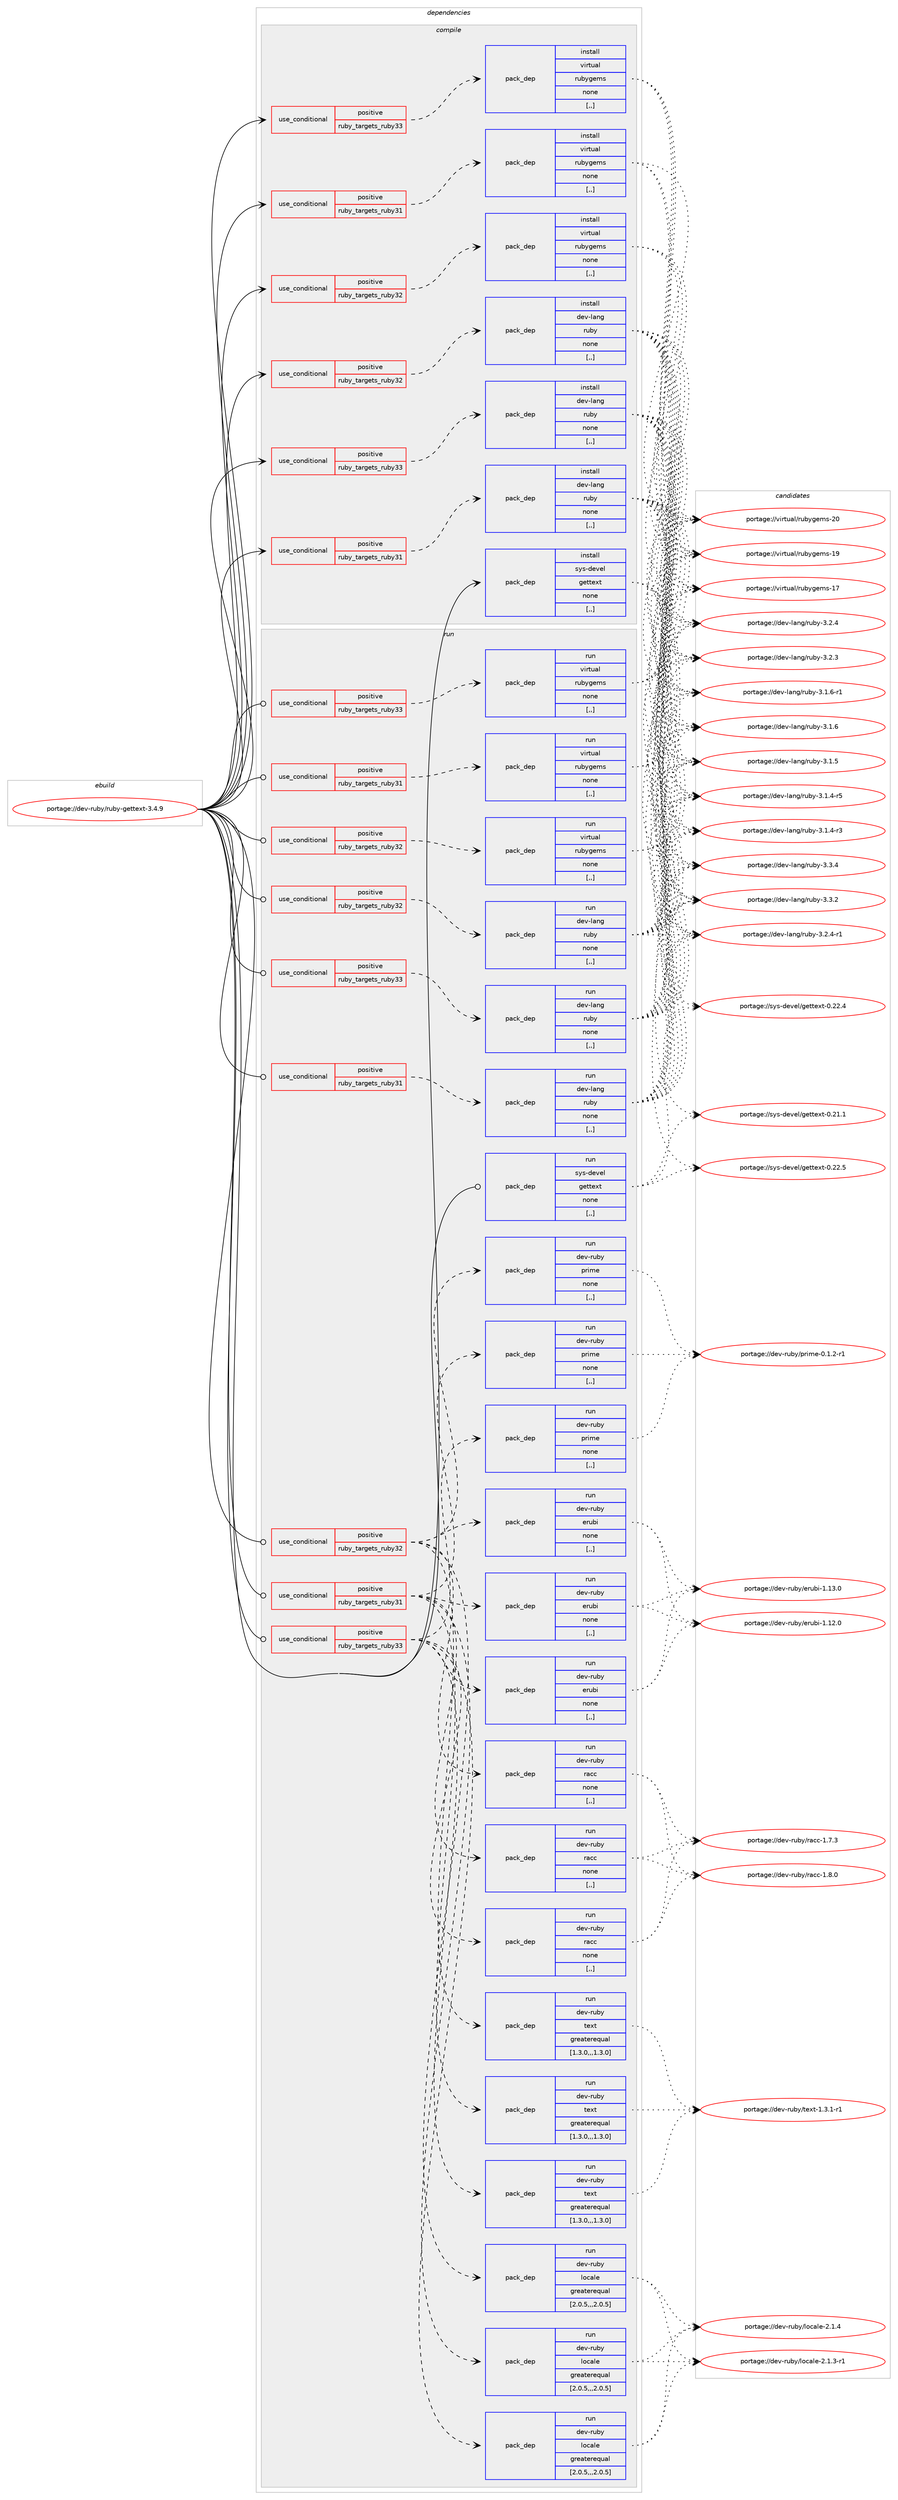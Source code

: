 digraph prolog {

# *************
# Graph options
# *************

newrank=true;
concentrate=true;
compound=true;
graph [rankdir=LR,fontname=Helvetica,fontsize=10,ranksep=1.5];#, ranksep=2.5, nodesep=0.2];
edge  [arrowhead=vee];
node  [fontname=Helvetica,fontsize=10];

# **********
# The ebuild
# **********

subgraph cluster_leftcol {
color=gray;
label=<<i>ebuild</i>>;
id [label="portage://dev-ruby/ruby-gettext-3.4.9", color=red, width=4, href="../dev-ruby/ruby-gettext-3.4.9.svg"];
}

# ****************
# The dependencies
# ****************

subgraph cluster_midcol {
color=gray;
label=<<i>dependencies</i>>;
subgraph cluster_compile {
fillcolor="#eeeeee";
style=filled;
label=<<i>compile</i>>;
subgraph cond55697 {
dependency201395 [label=<<TABLE BORDER="0" CELLBORDER="1" CELLSPACING="0" CELLPADDING="4"><TR><TD ROWSPAN="3" CELLPADDING="10">use_conditional</TD></TR><TR><TD>positive</TD></TR><TR><TD>ruby_targets_ruby31</TD></TR></TABLE>>, shape=none, color=red];
subgraph pack144310 {
dependency201396 [label=<<TABLE BORDER="0" CELLBORDER="1" CELLSPACING="0" CELLPADDING="4" WIDTH="220"><TR><TD ROWSPAN="6" CELLPADDING="30">pack_dep</TD></TR><TR><TD WIDTH="110">install</TD></TR><TR><TD>dev-lang</TD></TR><TR><TD>ruby</TD></TR><TR><TD>none</TD></TR><TR><TD>[,,]</TD></TR></TABLE>>, shape=none, color=blue];
}
dependency201395:e -> dependency201396:w [weight=20,style="dashed",arrowhead="vee"];
}
id:e -> dependency201395:w [weight=20,style="solid",arrowhead="vee"];
subgraph cond55698 {
dependency201397 [label=<<TABLE BORDER="0" CELLBORDER="1" CELLSPACING="0" CELLPADDING="4"><TR><TD ROWSPAN="3" CELLPADDING="10">use_conditional</TD></TR><TR><TD>positive</TD></TR><TR><TD>ruby_targets_ruby31</TD></TR></TABLE>>, shape=none, color=red];
subgraph pack144311 {
dependency201398 [label=<<TABLE BORDER="0" CELLBORDER="1" CELLSPACING="0" CELLPADDING="4" WIDTH="220"><TR><TD ROWSPAN="6" CELLPADDING="30">pack_dep</TD></TR><TR><TD WIDTH="110">install</TD></TR><TR><TD>virtual</TD></TR><TR><TD>rubygems</TD></TR><TR><TD>none</TD></TR><TR><TD>[,,]</TD></TR></TABLE>>, shape=none, color=blue];
}
dependency201397:e -> dependency201398:w [weight=20,style="dashed",arrowhead="vee"];
}
id:e -> dependency201397:w [weight=20,style="solid",arrowhead="vee"];
subgraph cond55699 {
dependency201399 [label=<<TABLE BORDER="0" CELLBORDER="1" CELLSPACING="0" CELLPADDING="4"><TR><TD ROWSPAN="3" CELLPADDING="10">use_conditional</TD></TR><TR><TD>positive</TD></TR><TR><TD>ruby_targets_ruby32</TD></TR></TABLE>>, shape=none, color=red];
subgraph pack144312 {
dependency201400 [label=<<TABLE BORDER="0" CELLBORDER="1" CELLSPACING="0" CELLPADDING="4" WIDTH="220"><TR><TD ROWSPAN="6" CELLPADDING="30">pack_dep</TD></TR><TR><TD WIDTH="110">install</TD></TR><TR><TD>dev-lang</TD></TR><TR><TD>ruby</TD></TR><TR><TD>none</TD></TR><TR><TD>[,,]</TD></TR></TABLE>>, shape=none, color=blue];
}
dependency201399:e -> dependency201400:w [weight=20,style="dashed",arrowhead="vee"];
}
id:e -> dependency201399:w [weight=20,style="solid",arrowhead="vee"];
subgraph cond55700 {
dependency201401 [label=<<TABLE BORDER="0" CELLBORDER="1" CELLSPACING="0" CELLPADDING="4"><TR><TD ROWSPAN="3" CELLPADDING="10">use_conditional</TD></TR><TR><TD>positive</TD></TR><TR><TD>ruby_targets_ruby32</TD></TR></TABLE>>, shape=none, color=red];
subgraph pack144313 {
dependency201402 [label=<<TABLE BORDER="0" CELLBORDER="1" CELLSPACING="0" CELLPADDING="4" WIDTH="220"><TR><TD ROWSPAN="6" CELLPADDING="30">pack_dep</TD></TR><TR><TD WIDTH="110">install</TD></TR><TR><TD>virtual</TD></TR><TR><TD>rubygems</TD></TR><TR><TD>none</TD></TR><TR><TD>[,,]</TD></TR></TABLE>>, shape=none, color=blue];
}
dependency201401:e -> dependency201402:w [weight=20,style="dashed",arrowhead="vee"];
}
id:e -> dependency201401:w [weight=20,style="solid",arrowhead="vee"];
subgraph cond55701 {
dependency201403 [label=<<TABLE BORDER="0" CELLBORDER="1" CELLSPACING="0" CELLPADDING="4"><TR><TD ROWSPAN="3" CELLPADDING="10">use_conditional</TD></TR><TR><TD>positive</TD></TR><TR><TD>ruby_targets_ruby33</TD></TR></TABLE>>, shape=none, color=red];
subgraph pack144314 {
dependency201404 [label=<<TABLE BORDER="0" CELLBORDER="1" CELLSPACING="0" CELLPADDING="4" WIDTH="220"><TR><TD ROWSPAN="6" CELLPADDING="30">pack_dep</TD></TR><TR><TD WIDTH="110">install</TD></TR><TR><TD>dev-lang</TD></TR><TR><TD>ruby</TD></TR><TR><TD>none</TD></TR><TR><TD>[,,]</TD></TR></TABLE>>, shape=none, color=blue];
}
dependency201403:e -> dependency201404:w [weight=20,style="dashed",arrowhead="vee"];
}
id:e -> dependency201403:w [weight=20,style="solid",arrowhead="vee"];
subgraph cond55702 {
dependency201405 [label=<<TABLE BORDER="0" CELLBORDER="1" CELLSPACING="0" CELLPADDING="4"><TR><TD ROWSPAN="3" CELLPADDING="10">use_conditional</TD></TR><TR><TD>positive</TD></TR><TR><TD>ruby_targets_ruby33</TD></TR></TABLE>>, shape=none, color=red];
subgraph pack144315 {
dependency201406 [label=<<TABLE BORDER="0" CELLBORDER="1" CELLSPACING="0" CELLPADDING="4" WIDTH="220"><TR><TD ROWSPAN="6" CELLPADDING="30">pack_dep</TD></TR><TR><TD WIDTH="110">install</TD></TR><TR><TD>virtual</TD></TR><TR><TD>rubygems</TD></TR><TR><TD>none</TD></TR><TR><TD>[,,]</TD></TR></TABLE>>, shape=none, color=blue];
}
dependency201405:e -> dependency201406:w [weight=20,style="dashed",arrowhead="vee"];
}
id:e -> dependency201405:w [weight=20,style="solid",arrowhead="vee"];
subgraph pack144316 {
dependency201407 [label=<<TABLE BORDER="0" CELLBORDER="1" CELLSPACING="0" CELLPADDING="4" WIDTH="220"><TR><TD ROWSPAN="6" CELLPADDING="30">pack_dep</TD></TR><TR><TD WIDTH="110">install</TD></TR><TR><TD>sys-devel</TD></TR><TR><TD>gettext</TD></TR><TR><TD>none</TD></TR><TR><TD>[,,]</TD></TR></TABLE>>, shape=none, color=blue];
}
id:e -> dependency201407:w [weight=20,style="solid",arrowhead="vee"];
}
subgraph cluster_compileandrun {
fillcolor="#eeeeee";
style=filled;
label=<<i>compile and run</i>>;
}
subgraph cluster_run {
fillcolor="#eeeeee";
style=filled;
label=<<i>run</i>>;
subgraph cond55703 {
dependency201408 [label=<<TABLE BORDER="0" CELLBORDER="1" CELLSPACING="0" CELLPADDING="4"><TR><TD ROWSPAN="3" CELLPADDING="10">use_conditional</TD></TR><TR><TD>positive</TD></TR><TR><TD>ruby_targets_ruby31</TD></TR></TABLE>>, shape=none, color=red];
subgraph pack144317 {
dependency201409 [label=<<TABLE BORDER="0" CELLBORDER="1" CELLSPACING="0" CELLPADDING="4" WIDTH="220"><TR><TD ROWSPAN="6" CELLPADDING="30">pack_dep</TD></TR><TR><TD WIDTH="110">run</TD></TR><TR><TD>dev-lang</TD></TR><TR><TD>ruby</TD></TR><TR><TD>none</TD></TR><TR><TD>[,,]</TD></TR></TABLE>>, shape=none, color=blue];
}
dependency201408:e -> dependency201409:w [weight=20,style="dashed",arrowhead="vee"];
}
id:e -> dependency201408:w [weight=20,style="solid",arrowhead="odot"];
subgraph cond55704 {
dependency201410 [label=<<TABLE BORDER="0" CELLBORDER="1" CELLSPACING="0" CELLPADDING="4"><TR><TD ROWSPAN="3" CELLPADDING="10">use_conditional</TD></TR><TR><TD>positive</TD></TR><TR><TD>ruby_targets_ruby31</TD></TR></TABLE>>, shape=none, color=red];
subgraph pack144318 {
dependency201411 [label=<<TABLE BORDER="0" CELLBORDER="1" CELLSPACING="0" CELLPADDING="4" WIDTH="220"><TR><TD ROWSPAN="6" CELLPADDING="30">pack_dep</TD></TR><TR><TD WIDTH="110">run</TD></TR><TR><TD>dev-ruby</TD></TR><TR><TD>erubi</TD></TR><TR><TD>none</TD></TR><TR><TD>[,,]</TD></TR></TABLE>>, shape=none, color=blue];
}
dependency201410:e -> dependency201411:w [weight=20,style="dashed",arrowhead="vee"];
subgraph pack144319 {
dependency201412 [label=<<TABLE BORDER="0" CELLBORDER="1" CELLSPACING="0" CELLPADDING="4" WIDTH="220"><TR><TD ROWSPAN="6" CELLPADDING="30">pack_dep</TD></TR><TR><TD WIDTH="110">run</TD></TR><TR><TD>dev-ruby</TD></TR><TR><TD>locale</TD></TR><TR><TD>greaterequal</TD></TR><TR><TD>[2.0.5,,,2.0.5]</TD></TR></TABLE>>, shape=none, color=blue];
}
dependency201410:e -> dependency201412:w [weight=20,style="dashed",arrowhead="vee"];
subgraph pack144320 {
dependency201413 [label=<<TABLE BORDER="0" CELLBORDER="1" CELLSPACING="0" CELLPADDING="4" WIDTH="220"><TR><TD ROWSPAN="6" CELLPADDING="30">pack_dep</TD></TR><TR><TD WIDTH="110">run</TD></TR><TR><TD>dev-ruby</TD></TR><TR><TD>prime</TD></TR><TR><TD>none</TD></TR><TR><TD>[,,]</TD></TR></TABLE>>, shape=none, color=blue];
}
dependency201410:e -> dependency201413:w [weight=20,style="dashed",arrowhead="vee"];
subgraph pack144321 {
dependency201414 [label=<<TABLE BORDER="0" CELLBORDER="1" CELLSPACING="0" CELLPADDING="4" WIDTH="220"><TR><TD ROWSPAN="6" CELLPADDING="30">pack_dep</TD></TR><TR><TD WIDTH="110">run</TD></TR><TR><TD>dev-ruby</TD></TR><TR><TD>racc</TD></TR><TR><TD>none</TD></TR><TR><TD>[,,]</TD></TR></TABLE>>, shape=none, color=blue];
}
dependency201410:e -> dependency201414:w [weight=20,style="dashed",arrowhead="vee"];
subgraph pack144322 {
dependency201415 [label=<<TABLE BORDER="0" CELLBORDER="1" CELLSPACING="0" CELLPADDING="4" WIDTH="220"><TR><TD ROWSPAN="6" CELLPADDING="30">pack_dep</TD></TR><TR><TD WIDTH="110">run</TD></TR><TR><TD>dev-ruby</TD></TR><TR><TD>text</TD></TR><TR><TD>greaterequal</TD></TR><TR><TD>[1.3.0,,,1.3.0]</TD></TR></TABLE>>, shape=none, color=blue];
}
dependency201410:e -> dependency201415:w [weight=20,style="dashed",arrowhead="vee"];
}
id:e -> dependency201410:w [weight=20,style="solid",arrowhead="odot"];
subgraph cond55705 {
dependency201416 [label=<<TABLE BORDER="0" CELLBORDER="1" CELLSPACING="0" CELLPADDING="4"><TR><TD ROWSPAN="3" CELLPADDING="10">use_conditional</TD></TR><TR><TD>positive</TD></TR><TR><TD>ruby_targets_ruby31</TD></TR></TABLE>>, shape=none, color=red];
subgraph pack144323 {
dependency201417 [label=<<TABLE BORDER="0" CELLBORDER="1" CELLSPACING="0" CELLPADDING="4" WIDTH="220"><TR><TD ROWSPAN="6" CELLPADDING="30">pack_dep</TD></TR><TR><TD WIDTH="110">run</TD></TR><TR><TD>virtual</TD></TR><TR><TD>rubygems</TD></TR><TR><TD>none</TD></TR><TR><TD>[,,]</TD></TR></TABLE>>, shape=none, color=blue];
}
dependency201416:e -> dependency201417:w [weight=20,style="dashed",arrowhead="vee"];
}
id:e -> dependency201416:w [weight=20,style="solid",arrowhead="odot"];
subgraph cond55706 {
dependency201418 [label=<<TABLE BORDER="0" CELLBORDER="1" CELLSPACING="0" CELLPADDING="4"><TR><TD ROWSPAN="3" CELLPADDING="10">use_conditional</TD></TR><TR><TD>positive</TD></TR><TR><TD>ruby_targets_ruby32</TD></TR></TABLE>>, shape=none, color=red];
subgraph pack144324 {
dependency201419 [label=<<TABLE BORDER="0" CELLBORDER="1" CELLSPACING="0" CELLPADDING="4" WIDTH="220"><TR><TD ROWSPAN="6" CELLPADDING="30">pack_dep</TD></TR><TR><TD WIDTH="110">run</TD></TR><TR><TD>dev-lang</TD></TR><TR><TD>ruby</TD></TR><TR><TD>none</TD></TR><TR><TD>[,,]</TD></TR></TABLE>>, shape=none, color=blue];
}
dependency201418:e -> dependency201419:w [weight=20,style="dashed",arrowhead="vee"];
}
id:e -> dependency201418:w [weight=20,style="solid",arrowhead="odot"];
subgraph cond55707 {
dependency201420 [label=<<TABLE BORDER="0" CELLBORDER="1" CELLSPACING="0" CELLPADDING="4"><TR><TD ROWSPAN="3" CELLPADDING="10">use_conditional</TD></TR><TR><TD>positive</TD></TR><TR><TD>ruby_targets_ruby32</TD></TR></TABLE>>, shape=none, color=red];
subgraph pack144325 {
dependency201421 [label=<<TABLE BORDER="0" CELLBORDER="1" CELLSPACING="0" CELLPADDING="4" WIDTH="220"><TR><TD ROWSPAN="6" CELLPADDING="30">pack_dep</TD></TR><TR><TD WIDTH="110">run</TD></TR><TR><TD>dev-ruby</TD></TR><TR><TD>erubi</TD></TR><TR><TD>none</TD></TR><TR><TD>[,,]</TD></TR></TABLE>>, shape=none, color=blue];
}
dependency201420:e -> dependency201421:w [weight=20,style="dashed",arrowhead="vee"];
subgraph pack144326 {
dependency201422 [label=<<TABLE BORDER="0" CELLBORDER="1" CELLSPACING="0" CELLPADDING="4" WIDTH="220"><TR><TD ROWSPAN="6" CELLPADDING="30">pack_dep</TD></TR><TR><TD WIDTH="110">run</TD></TR><TR><TD>dev-ruby</TD></TR><TR><TD>locale</TD></TR><TR><TD>greaterequal</TD></TR><TR><TD>[2.0.5,,,2.0.5]</TD></TR></TABLE>>, shape=none, color=blue];
}
dependency201420:e -> dependency201422:w [weight=20,style="dashed",arrowhead="vee"];
subgraph pack144327 {
dependency201423 [label=<<TABLE BORDER="0" CELLBORDER="1" CELLSPACING="0" CELLPADDING="4" WIDTH="220"><TR><TD ROWSPAN="6" CELLPADDING="30">pack_dep</TD></TR><TR><TD WIDTH="110">run</TD></TR><TR><TD>dev-ruby</TD></TR><TR><TD>prime</TD></TR><TR><TD>none</TD></TR><TR><TD>[,,]</TD></TR></TABLE>>, shape=none, color=blue];
}
dependency201420:e -> dependency201423:w [weight=20,style="dashed",arrowhead="vee"];
subgraph pack144328 {
dependency201424 [label=<<TABLE BORDER="0" CELLBORDER="1" CELLSPACING="0" CELLPADDING="4" WIDTH="220"><TR><TD ROWSPAN="6" CELLPADDING="30">pack_dep</TD></TR><TR><TD WIDTH="110">run</TD></TR><TR><TD>dev-ruby</TD></TR><TR><TD>racc</TD></TR><TR><TD>none</TD></TR><TR><TD>[,,]</TD></TR></TABLE>>, shape=none, color=blue];
}
dependency201420:e -> dependency201424:w [weight=20,style="dashed",arrowhead="vee"];
subgraph pack144329 {
dependency201425 [label=<<TABLE BORDER="0" CELLBORDER="1" CELLSPACING="0" CELLPADDING="4" WIDTH="220"><TR><TD ROWSPAN="6" CELLPADDING="30">pack_dep</TD></TR><TR><TD WIDTH="110">run</TD></TR><TR><TD>dev-ruby</TD></TR><TR><TD>text</TD></TR><TR><TD>greaterequal</TD></TR><TR><TD>[1.3.0,,,1.3.0]</TD></TR></TABLE>>, shape=none, color=blue];
}
dependency201420:e -> dependency201425:w [weight=20,style="dashed",arrowhead="vee"];
}
id:e -> dependency201420:w [weight=20,style="solid",arrowhead="odot"];
subgraph cond55708 {
dependency201426 [label=<<TABLE BORDER="0" CELLBORDER="1" CELLSPACING="0" CELLPADDING="4"><TR><TD ROWSPAN="3" CELLPADDING="10">use_conditional</TD></TR><TR><TD>positive</TD></TR><TR><TD>ruby_targets_ruby32</TD></TR></TABLE>>, shape=none, color=red];
subgraph pack144330 {
dependency201427 [label=<<TABLE BORDER="0" CELLBORDER="1" CELLSPACING="0" CELLPADDING="4" WIDTH="220"><TR><TD ROWSPAN="6" CELLPADDING="30">pack_dep</TD></TR><TR><TD WIDTH="110">run</TD></TR><TR><TD>virtual</TD></TR><TR><TD>rubygems</TD></TR><TR><TD>none</TD></TR><TR><TD>[,,]</TD></TR></TABLE>>, shape=none, color=blue];
}
dependency201426:e -> dependency201427:w [weight=20,style="dashed",arrowhead="vee"];
}
id:e -> dependency201426:w [weight=20,style="solid",arrowhead="odot"];
subgraph cond55709 {
dependency201428 [label=<<TABLE BORDER="0" CELLBORDER="1" CELLSPACING="0" CELLPADDING="4"><TR><TD ROWSPAN="3" CELLPADDING="10">use_conditional</TD></TR><TR><TD>positive</TD></TR><TR><TD>ruby_targets_ruby33</TD></TR></TABLE>>, shape=none, color=red];
subgraph pack144331 {
dependency201429 [label=<<TABLE BORDER="0" CELLBORDER="1" CELLSPACING="0" CELLPADDING="4" WIDTH="220"><TR><TD ROWSPAN="6" CELLPADDING="30">pack_dep</TD></TR><TR><TD WIDTH="110">run</TD></TR><TR><TD>dev-lang</TD></TR><TR><TD>ruby</TD></TR><TR><TD>none</TD></TR><TR><TD>[,,]</TD></TR></TABLE>>, shape=none, color=blue];
}
dependency201428:e -> dependency201429:w [weight=20,style="dashed",arrowhead="vee"];
}
id:e -> dependency201428:w [weight=20,style="solid",arrowhead="odot"];
subgraph cond55710 {
dependency201430 [label=<<TABLE BORDER="0" CELLBORDER="1" CELLSPACING="0" CELLPADDING="4"><TR><TD ROWSPAN="3" CELLPADDING="10">use_conditional</TD></TR><TR><TD>positive</TD></TR><TR><TD>ruby_targets_ruby33</TD></TR></TABLE>>, shape=none, color=red];
subgraph pack144332 {
dependency201431 [label=<<TABLE BORDER="0" CELLBORDER="1" CELLSPACING="0" CELLPADDING="4" WIDTH="220"><TR><TD ROWSPAN="6" CELLPADDING="30">pack_dep</TD></TR><TR><TD WIDTH="110">run</TD></TR><TR><TD>dev-ruby</TD></TR><TR><TD>erubi</TD></TR><TR><TD>none</TD></TR><TR><TD>[,,]</TD></TR></TABLE>>, shape=none, color=blue];
}
dependency201430:e -> dependency201431:w [weight=20,style="dashed",arrowhead="vee"];
subgraph pack144333 {
dependency201432 [label=<<TABLE BORDER="0" CELLBORDER="1" CELLSPACING="0" CELLPADDING="4" WIDTH="220"><TR><TD ROWSPAN="6" CELLPADDING="30">pack_dep</TD></TR><TR><TD WIDTH="110">run</TD></TR><TR><TD>dev-ruby</TD></TR><TR><TD>locale</TD></TR><TR><TD>greaterequal</TD></TR><TR><TD>[2.0.5,,,2.0.5]</TD></TR></TABLE>>, shape=none, color=blue];
}
dependency201430:e -> dependency201432:w [weight=20,style="dashed",arrowhead="vee"];
subgraph pack144334 {
dependency201433 [label=<<TABLE BORDER="0" CELLBORDER="1" CELLSPACING="0" CELLPADDING="4" WIDTH="220"><TR><TD ROWSPAN="6" CELLPADDING="30">pack_dep</TD></TR><TR><TD WIDTH="110">run</TD></TR><TR><TD>dev-ruby</TD></TR><TR><TD>prime</TD></TR><TR><TD>none</TD></TR><TR><TD>[,,]</TD></TR></TABLE>>, shape=none, color=blue];
}
dependency201430:e -> dependency201433:w [weight=20,style="dashed",arrowhead="vee"];
subgraph pack144335 {
dependency201434 [label=<<TABLE BORDER="0" CELLBORDER="1" CELLSPACING="0" CELLPADDING="4" WIDTH="220"><TR><TD ROWSPAN="6" CELLPADDING="30">pack_dep</TD></TR><TR><TD WIDTH="110">run</TD></TR><TR><TD>dev-ruby</TD></TR><TR><TD>racc</TD></TR><TR><TD>none</TD></TR><TR><TD>[,,]</TD></TR></TABLE>>, shape=none, color=blue];
}
dependency201430:e -> dependency201434:w [weight=20,style="dashed",arrowhead="vee"];
subgraph pack144336 {
dependency201435 [label=<<TABLE BORDER="0" CELLBORDER="1" CELLSPACING="0" CELLPADDING="4" WIDTH="220"><TR><TD ROWSPAN="6" CELLPADDING="30">pack_dep</TD></TR><TR><TD WIDTH="110">run</TD></TR><TR><TD>dev-ruby</TD></TR><TR><TD>text</TD></TR><TR><TD>greaterequal</TD></TR><TR><TD>[1.3.0,,,1.3.0]</TD></TR></TABLE>>, shape=none, color=blue];
}
dependency201430:e -> dependency201435:w [weight=20,style="dashed",arrowhead="vee"];
}
id:e -> dependency201430:w [weight=20,style="solid",arrowhead="odot"];
subgraph cond55711 {
dependency201436 [label=<<TABLE BORDER="0" CELLBORDER="1" CELLSPACING="0" CELLPADDING="4"><TR><TD ROWSPAN="3" CELLPADDING="10">use_conditional</TD></TR><TR><TD>positive</TD></TR><TR><TD>ruby_targets_ruby33</TD></TR></TABLE>>, shape=none, color=red];
subgraph pack144337 {
dependency201437 [label=<<TABLE BORDER="0" CELLBORDER="1" CELLSPACING="0" CELLPADDING="4" WIDTH="220"><TR><TD ROWSPAN="6" CELLPADDING="30">pack_dep</TD></TR><TR><TD WIDTH="110">run</TD></TR><TR><TD>virtual</TD></TR><TR><TD>rubygems</TD></TR><TR><TD>none</TD></TR><TR><TD>[,,]</TD></TR></TABLE>>, shape=none, color=blue];
}
dependency201436:e -> dependency201437:w [weight=20,style="dashed",arrowhead="vee"];
}
id:e -> dependency201436:w [weight=20,style="solid",arrowhead="odot"];
subgraph pack144338 {
dependency201438 [label=<<TABLE BORDER="0" CELLBORDER="1" CELLSPACING="0" CELLPADDING="4" WIDTH="220"><TR><TD ROWSPAN="6" CELLPADDING="30">pack_dep</TD></TR><TR><TD WIDTH="110">run</TD></TR><TR><TD>sys-devel</TD></TR><TR><TD>gettext</TD></TR><TR><TD>none</TD></TR><TR><TD>[,,]</TD></TR></TABLE>>, shape=none, color=blue];
}
id:e -> dependency201438:w [weight=20,style="solid",arrowhead="odot"];
}
}

# **************
# The candidates
# **************

subgraph cluster_choices {
rank=same;
color=gray;
label=<<i>candidates</i>>;

subgraph choice144310 {
color=black;
nodesep=1;
choice10010111845108971101034711411798121455146514652 [label="portage://dev-lang/ruby-3.3.4", color=red, width=4,href="../dev-lang/ruby-3.3.4.svg"];
choice10010111845108971101034711411798121455146514650 [label="portage://dev-lang/ruby-3.3.2", color=red, width=4,href="../dev-lang/ruby-3.3.2.svg"];
choice100101118451089711010347114117981214551465046524511449 [label="portage://dev-lang/ruby-3.2.4-r1", color=red, width=4,href="../dev-lang/ruby-3.2.4-r1.svg"];
choice10010111845108971101034711411798121455146504652 [label="portage://dev-lang/ruby-3.2.4", color=red, width=4,href="../dev-lang/ruby-3.2.4.svg"];
choice10010111845108971101034711411798121455146504651 [label="portage://dev-lang/ruby-3.2.3", color=red, width=4,href="../dev-lang/ruby-3.2.3.svg"];
choice100101118451089711010347114117981214551464946544511449 [label="portage://dev-lang/ruby-3.1.6-r1", color=red, width=4,href="../dev-lang/ruby-3.1.6-r1.svg"];
choice10010111845108971101034711411798121455146494654 [label="portage://dev-lang/ruby-3.1.6", color=red, width=4,href="../dev-lang/ruby-3.1.6.svg"];
choice10010111845108971101034711411798121455146494653 [label="portage://dev-lang/ruby-3.1.5", color=red, width=4,href="../dev-lang/ruby-3.1.5.svg"];
choice100101118451089711010347114117981214551464946524511453 [label="portage://dev-lang/ruby-3.1.4-r5", color=red, width=4,href="../dev-lang/ruby-3.1.4-r5.svg"];
choice100101118451089711010347114117981214551464946524511451 [label="portage://dev-lang/ruby-3.1.4-r3", color=red, width=4,href="../dev-lang/ruby-3.1.4-r3.svg"];
dependency201396:e -> choice10010111845108971101034711411798121455146514652:w [style=dotted,weight="100"];
dependency201396:e -> choice10010111845108971101034711411798121455146514650:w [style=dotted,weight="100"];
dependency201396:e -> choice100101118451089711010347114117981214551465046524511449:w [style=dotted,weight="100"];
dependency201396:e -> choice10010111845108971101034711411798121455146504652:w [style=dotted,weight="100"];
dependency201396:e -> choice10010111845108971101034711411798121455146504651:w [style=dotted,weight="100"];
dependency201396:e -> choice100101118451089711010347114117981214551464946544511449:w [style=dotted,weight="100"];
dependency201396:e -> choice10010111845108971101034711411798121455146494654:w [style=dotted,weight="100"];
dependency201396:e -> choice10010111845108971101034711411798121455146494653:w [style=dotted,weight="100"];
dependency201396:e -> choice100101118451089711010347114117981214551464946524511453:w [style=dotted,weight="100"];
dependency201396:e -> choice100101118451089711010347114117981214551464946524511451:w [style=dotted,weight="100"];
}
subgraph choice144311 {
color=black;
nodesep=1;
choice118105114116117971084711411798121103101109115455048 [label="portage://virtual/rubygems-20", color=red, width=4,href="../virtual/rubygems-20.svg"];
choice118105114116117971084711411798121103101109115454957 [label="portage://virtual/rubygems-19", color=red, width=4,href="../virtual/rubygems-19.svg"];
choice118105114116117971084711411798121103101109115454955 [label="portage://virtual/rubygems-17", color=red, width=4,href="../virtual/rubygems-17.svg"];
dependency201398:e -> choice118105114116117971084711411798121103101109115455048:w [style=dotted,weight="100"];
dependency201398:e -> choice118105114116117971084711411798121103101109115454957:w [style=dotted,weight="100"];
dependency201398:e -> choice118105114116117971084711411798121103101109115454955:w [style=dotted,weight="100"];
}
subgraph choice144312 {
color=black;
nodesep=1;
choice10010111845108971101034711411798121455146514652 [label="portage://dev-lang/ruby-3.3.4", color=red, width=4,href="../dev-lang/ruby-3.3.4.svg"];
choice10010111845108971101034711411798121455146514650 [label="portage://dev-lang/ruby-3.3.2", color=red, width=4,href="../dev-lang/ruby-3.3.2.svg"];
choice100101118451089711010347114117981214551465046524511449 [label="portage://dev-lang/ruby-3.2.4-r1", color=red, width=4,href="../dev-lang/ruby-3.2.4-r1.svg"];
choice10010111845108971101034711411798121455146504652 [label="portage://dev-lang/ruby-3.2.4", color=red, width=4,href="../dev-lang/ruby-3.2.4.svg"];
choice10010111845108971101034711411798121455146504651 [label="portage://dev-lang/ruby-3.2.3", color=red, width=4,href="../dev-lang/ruby-3.2.3.svg"];
choice100101118451089711010347114117981214551464946544511449 [label="portage://dev-lang/ruby-3.1.6-r1", color=red, width=4,href="../dev-lang/ruby-3.1.6-r1.svg"];
choice10010111845108971101034711411798121455146494654 [label="portage://dev-lang/ruby-3.1.6", color=red, width=4,href="../dev-lang/ruby-3.1.6.svg"];
choice10010111845108971101034711411798121455146494653 [label="portage://dev-lang/ruby-3.1.5", color=red, width=4,href="../dev-lang/ruby-3.1.5.svg"];
choice100101118451089711010347114117981214551464946524511453 [label="portage://dev-lang/ruby-3.1.4-r5", color=red, width=4,href="../dev-lang/ruby-3.1.4-r5.svg"];
choice100101118451089711010347114117981214551464946524511451 [label="portage://dev-lang/ruby-3.1.4-r3", color=red, width=4,href="../dev-lang/ruby-3.1.4-r3.svg"];
dependency201400:e -> choice10010111845108971101034711411798121455146514652:w [style=dotted,weight="100"];
dependency201400:e -> choice10010111845108971101034711411798121455146514650:w [style=dotted,weight="100"];
dependency201400:e -> choice100101118451089711010347114117981214551465046524511449:w [style=dotted,weight="100"];
dependency201400:e -> choice10010111845108971101034711411798121455146504652:w [style=dotted,weight="100"];
dependency201400:e -> choice10010111845108971101034711411798121455146504651:w [style=dotted,weight="100"];
dependency201400:e -> choice100101118451089711010347114117981214551464946544511449:w [style=dotted,weight="100"];
dependency201400:e -> choice10010111845108971101034711411798121455146494654:w [style=dotted,weight="100"];
dependency201400:e -> choice10010111845108971101034711411798121455146494653:w [style=dotted,weight="100"];
dependency201400:e -> choice100101118451089711010347114117981214551464946524511453:w [style=dotted,weight="100"];
dependency201400:e -> choice100101118451089711010347114117981214551464946524511451:w [style=dotted,weight="100"];
}
subgraph choice144313 {
color=black;
nodesep=1;
choice118105114116117971084711411798121103101109115455048 [label="portage://virtual/rubygems-20", color=red, width=4,href="../virtual/rubygems-20.svg"];
choice118105114116117971084711411798121103101109115454957 [label="portage://virtual/rubygems-19", color=red, width=4,href="../virtual/rubygems-19.svg"];
choice118105114116117971084711411798121103101109115454955 [label="portage://virtual/rubygems-17", color=red, width=4,href="../virtual/rubygems-17.svg"];
dependency201402:e -> choice118105114116117971084711411798121103101109115455048:w [style=dotted,weight="100"];
dependency201402:e -> choice118105114116117971084711411798121103101109115454957:w [style=dotted,weight="100"];
dependency201402:e -> choice118105114116117971084711411798121103101109115454955:w [style=dotted,weight="100"];
}
subgraph choice144314 {
color=black;
nodesep=1;
choice10010111845108971101034711411798121455146514652 [label="portage://dev-lang/ruby-3.3.4", color=red, width=4,href="../dev-lang/ruby-3.3.4.svg"];
choice10010111845108971101034711411798121455146514650 [label="portage://dev-lang/ruby-3.3.2", color=red, width=4,href="../dev-lang/ruby-3.3.2.svg"];
choice100101118451089711010347114117981214551465046524511449 [label="portage://dev-lang/ruby-3.2.4-r1", color=red, width=4,href="../dev-lang/ruby-3.2.4-r1.svg"];
choice10010111845108971101034711411798121455146504652 [label="portage://dev-lang/ruby-3.2.4", color=red, width=4,href="../dev-lang/ruby-3.2.4.svg"];
choice10010111845108971101034711411798121455146504651 [label="portage://dev-lang/ruby-3.2.3", color=red, width=4,href="../dev-lang/ruby-3.2.3.svg"];
choice100101118451089711010347114117981214551464946544511449 [label="portage://dev-lang/ruby-3.1.6-r1", color=red, width=4,href="../dev-lang/ruby-3.1.6-r1.svg"];
choice10010111845108971101034711411798121455146494654 [label="portage://dev-lang/ruby-3.1.6", color=red, width=4,href="../dev-lang/ruby-3.1.6.svg"];
choice10010111845108971101034711411798121455146494653 [label="portage://dev-lang/ruby-3.1.5", color=red, width=4,href="../dev-lang/ruby-3.1.5.svg"];
choice100101118451089711010347114117981214551464946524511453 [label="portage://dev-lang/ruby-3.1.4-r5", color=red, width=4,href="../dev-lang/ruby-3.1.4-r5.svg"];
choice100101118451089711010347114117981214551464946524511451 [label="portage://dev-lang/ruby-3.1.4-r3", color=red, width=4,href="../dev-lang/ruby-3.1.4-r3.svg"];
dependency201404:e -> choice10010111845108971101034711411798121455146514652:w [style=dotted,weight="100"];
dependency201404:e -> choice10010111845108971101034711411798121455146514650:w [style=dotted,weight="100"];
dependency201404:e -> choice100101118451089711010347114117981214551465046524511449:w [style=dotted,weight="100"];
dependency201404:e -> choice10010111845108971101034711411798121455146504652:w [style=dotted,weight="100"];
dependency201404:e -> choice10010111845108971101034711411798121455146504651:w [style=dotted,weight="100"];
dependency201404:e -> choice100101118451089711010347114117981214551464946544511449:w [style=dotted,weight="100"];
dependency201404:e -> choice10010111845108971101034711411798121455146494654:w [style=dotted,weight="100"];
dependency201404:e -> choice10010111845108971101034711411798121455146494653:w [style=dotted,weight="100"];
dependency201404:e -> choice100101118451089711010347114117981214551464946524511453:w [style=dotted,weight="100"];
dependency201404:e -> choice100101118451089711010347114117981214551464946524511451:w [style=dotted,weight="100"];
}
subgraph choice144315 {
color=black;
nodesep=1;
choice118105114116117971084711411798121103101109115455048 [label="portage://virtual/rubygems-20", color=red, width=4,href="../virtual/rubygems-20.svg"];
choice118105114116117971084711411798121103101109115454957 [label="portage://virtual/rubygems-19", color=red, width=4,href="../virtual/rubygems-19.svg"];
choice118105114116117971084711411798121103101109115454955 [label="portage://virtual/rubygems-17", color=red, width=4,href="../virtual/rubygems-17.svg"];
dependency201406:e -> choice118105114116117971084711411798121103101109115455048:w [style=dotted,weight="100"];
dependency201406:e -> choice118105114116117971084711411798121103101109115454957:w [style=dotted,weight="100"];
dependency201406:e -> choice118105114116117971084711411798121103101109115454955:w [style=dotted,weight="100"];
}
subgraph choice144316 {
color=black;
nodesep=1;
choice115121115451001011181011084710310111611610112011645484650504653 [label="portage://sys-devel/gettext-0.22.5", color=red, width=4,href="../sys-devel/gettext-0.22.5.svg"];
choice115121115451001011181011084710310111611610112011645484650504652 [label="portage://sys-devel/gettext-0.22.4", color=red, width=4,href="../sys-devel/gettext-0.22.4.svg"];
choice115121115451001011181011084710310111611610112011645484650494649 [label="portage://sys-devel/gettext-0.21.1", color=red, width=4,href="../sys-devel/gettext-0.21.1.svg"];
dependency201407:e -> choice115121115451001011181011084710310111611610112011645484650504653:w [style=dotted,weight="100"];
dependency201407:e -> choice115121115451001011181011084710310111611610112011645484650504652:w [style=dotted,weight="100"];
dependency201407:e -> choice115121115451001011181011084710310111611610112011645484650494649:w [style=dotted,weight="100"];
}
subgraph choice144317 {
color=black;
nodesep=1;
choice10010111845108971101034711411798121455146514652 [label="portage://dev-lang/ruby-3.3.4", color=red, width=4,href="../dev-lang/ruby-3.3.4.svg"];
choice10010111845108971101034711411798121455146514650 [label="portage://dev-lang/ruby-3.3.2", color=red, width=4,href="../dev-lang/ruby-3.3.2.svg"];
choice100101118451089711010347114117981214551465046524511449 [label="portage://dev-lang/ruby-3.2.4-r1", color=red, width=4,href="../dev-lang/ruby-3.2.4-r1.svg"];
choice10010111845108971101034711411798121455146504652 [label="portage://dev-lang/ruby-3.2.4", color=red, width=4,href="../dev-lang/ruby-3.2.4.svg"];
choice10010111845108971101034711411798121455146504651 [label="portage://dev-lang/ruby-3.2.3", color=red, width=4,href="../dev-lang/ruby-3.2.3.svg"];
choice100101118451089711010347114117981214551464946544511449 [label="portage://dev-lang/ruby-3.1.6-r1", color=red, width=4,href="../dev-lang/ruby-3.1.6-r1.svg"];
choice10010111845108971101034711411798121455146494654 [label="portage://dev-lang/ruby-3.1.6", color=red, width=4,href="../dev-lang/ruby-3.1.6.svg"];
choice10010111845108971101034711411798121455146494653 [label="portage://dev-lang/ruby-3.1.5", color=red, width=4,href="../dev-lang/ruby-3.1.5.svg"];
choice100101118451089711010347114117981214551464946524511453 [label="portage://dev-lang/ruby-3.1.4-r5", color=red, width=4,href="../dev-lang/ruby-3.1.4-r5.svg"];
choice100101118451089711010347114117981214551464946524511451 [label="portage://dev-lang/ruby-3.1.4-r3", color=red, width=4,href="../dev-lang/ruby-3.1.4-r3.svg"];
dependency201409:e -> choice10010111845108971101034711411798121455146514652:w [style=dotted,weight="100"];
dependency201409:e -> choice10010111845108971101034711411798121455146514650:w [style=dotted,weight="100"];
dependency201409:e -> choice100101118451089711010347114117981214551465046524511449:w [style=dotted,weight="100"];
dependency201409:e -> choice10010111845108971101034711411798121455146504652:w [style=dotted,weight="100"];
dependency201409:e -> choice10010111845108971101034711411798121455146504651:w [style=dotted,weight="100"];
dependency201409:e -> choice100101118451089711010347114117981214551464946544511449:w [style=dotted,weight="100"];
dependency201409:e -> choice10010111845108971101034711411798121455146494654:w [style=dotted,weight="100"];
dependency201409:e -> choice10010111845108971101034711411798121455146494653:w [style=dotted,weight="100"];
dependency201409:e -> choice100101118451089711010347114117981214551464946524511453:w [style=dotted,weight="100"];
dependency201409:e -> choice100101118451089711010347114117981214551464946524511451:w [style=dotted,weight="100"];
}
subgraph choice144318 {
color=black;
nodesep=1;
choice1001011184511411798121471011141179810545494649514648 [label="portage://dev-ruby/erubi-1.13.0", color=red, width=4,href="../dev-ruby/erubi-1.13.0.svg"];
choice1001011184511411798121471011141179810545494649504648 [label="portage://dev-ruby/erubi-1.12.0", color=red, width=4,href="../dev-ruby/erubi-1.12.0.svg"];
dependency201411:e -> choice1001011184511411798121471011141179810545494649514648:w [style=dotted,weight="100"];
dependency201411:e -> choice1001011184511411798121471011141179810545494649504648:w [style=dotted,weight="100"];
}
subgraph choice144319 {
color=black;
nodesep=1;
choice1001011184511411798121471081119997108101455046494652 [label="portage://dev-ruby/locale-2.1.4", color=red, width=4,href="../dev-ruby/locale-2.1.4.svg"];
choice10010111845114117981214710811199971081014550464946514511449 [label="portage://dev-ruby/locale-2.1.3-r1", color=red, width=4,href="../dev-ruby/locale-2.1.3-r1.svg"];
dependency201412:e -> choice1001011184511411798121471081119997108101455046494652:w [style=dotted,weight="100"];
dependency201412:e -> choice10010111845114117981214710811199971081014550464946514511449:w [style=dotted,weight="100"];
}
subgraph choice144320 {
color=black;
nodesep=1;
choice1001011184511411798121471121141051091014548464946504511449 [label="portage://dev-ruby/prime-0.1.2-r1", color=red, width=4,href="../dev-ruby/prime-0.1.2-r1.svg"];
dependency201413:e -> choice1001011184511411798121471121141051091014548464946504511449:w [style=dotted,weight="100"];
}
subgraph choice144321 {
color=black;
nodesep=1;
choice100101118451141179812147114979999454946564648 [label="portage://dev-ruby/racc-1.8.0", color=red, width=4,href="../dev-ruby/racc-1.8.0.svg"];
choice100101118451141179812147114979999454946554651 [label="portage://dev-ruby/racc-1.7.3", color=red, width=4,href="../dev-ruby/racc-1.7.3.svg"];
dependency201414:e -> choice100101118451141179812147114979999454946564648:w [style=dotted,weight="100"];
dependency201414:e -> choice100101118451141179812147114979999454946554651:w [style=dotted,weight="100"];
}
subgraph choice144322 {
color=black;
nodesep=1;
choice1001011184511411798121471161011201164549465146494511449 [label="portage://dev-ruby/text-1.3.1-r1", color=red, width=4,href="../dev-ruby/text-1.3.1-r1.svg"];
dependency201415:e -> choice1001011184511411798121471161011201164549465146494511449:w [style=dotted,weight="100"];
}
subgraph choice144323 {
color=black;
nodesep=1;
choice118105114116117971084711411798121103101109115455048 [label="portage://virtual/rubygems-20", color=red, width=4,href="../virtual/rubygems-20.svg"];
choice118105114116117971084711411798121103101109115454957 [label="portage://virtual/rubygems-19", color=red, width=4,href="../virtual/rubygems-19.svg"];
choice118105114116117971084711411798121103101109115454955 [label="portage://virtual/rubygems-17", color=red, width=4,href="../virtual/rubygems-17.svg"];
dependency201417:e -> choice118105114116117971084711411798121103101109115455048:w [style=dotted,weight="100"];
dependency201417:e -> choice118105114116117971084711411798121103101109115454957:w [style=dotted,weight="100"];
dependency201417:e -> choice118105114116117971084711411798121103101109115454955:w [style=dotted,weight="100"];
}
subgraph choice144324 {
color=black;
nodesep=1;
choice10010111845108971101034711411798121455146514652 [label="portage://dev-lang/ruby-3.3.4", color=red, width=4,href="../dev-lang/ruby-3.3.4.svg"];
choice10010111845108971101034711411798121455146514650 [label="portage://dev-lang/ruby-3.3.2", color=red, width=4,href="../dev-lang/ruby-3.3.2.svg"];
choice100101118451089711010347114117981214551465046524511449 [label="portage://dev-lang/ruby-3.2.4-r1", color=red, width=4,href="../dev-lang/ruby-3.2.4-r1.svg"];
choice10010111845108971101034711411798121455146504652 [label="portage://dev-lang/ruby-3.2.4", color=red, width=4,href="../dev-lang/ruby-3.2.4.svg"];
choice10010111845108971101034711411798121455146504651 [label="portage://dev-lang/ruby-3.2.3", color=red, width=4,href="../dev-lang/ruby-3.2.3.svg"];
choice100101118451089711010347114117981214551464946544511449 [label="portage://dev-lang/ruby-3.1.6-r1", color=red, width=4,href="../dev-lang/ruby-3.1.6-r1.svg"];
choice10010111845108971101034711411798121455146494654 [label="portage://dev-lang/ruby-3.1.6", color=red, width=4,href="../dev-lang/ruby-3.1.6.svg"];
choice10010111845108971101034711411798121455146494653 [label="portage://dev-lang/ruby-3.1.5", color=red, width=4,href="../dev-lang/ruby-3.1.5.svg"];
choice100101118451089711010347114117981214551464946524511453 [label="portage://dev-lang/ruby-3.1.4-r5", color=red, width=4,href="../dev-lang/ruby-3.1.4-r5.svg"];
choice100101118451089711010347114117981214551464946524511451 [label="portage://dev-lang/ruby-3.1.4-r3", color=red, width=4,href="../dev-lang/ruby-3.1.4-r3.svg"];
dependency201419:e -> choice10010111845108971101034711411798121455146514652:w [style=dotted,weight="100"];
dependency201419:e -> choice10010111845108971101034711411798121455146514650:w [style=dotted,weight="100"];
dependency201419:e -> choice100101118451089711010347114117981214551465046524511449:w [style=dotted,weight="100"];
dependency201419:e -> choice10010111845108971101034711411798121455146504652:w [style=dotted,weight="100"];
dependency201419:e -> choice10010111845108971101034711411798121455146504651:w [style=dotted,weight="100"];
dependency201419:e -> choice100101118451089711010347114117981214551464946544511449:w [style=dotted,weight="100"];
dependency201419:e -> choice10010111845108971101034711411798121455146494654:w [style=dotted,weight="100"];
dependency201419:e -> choice10010111845108971101034711411798121455146494653:w [style=dotted,weight="100"];
dependency201419:e -> choice100101118451089711010347114117981214551464946524511453:w [style=dotted,weight="100"];
dependency201419:e -> choice100101118451089711010347114117981214551464946524511451:w [style=dotted,weight="100"];
}
subgraph choice144325 {
color=black;
nodesep=1;
choice1001011184511411798121471011141179810545494649514648 [label="portage://dev-ruby/erubi-1.13.0", color=red, width=4,href="../dev-ruby/erubi-1.13.0.svg"];
choice1001011184511411798121471011141179810545494649504648 [label="portage://dev-ruby/erubi-1.12.0", color=red, width=4,href="../dev-ruby/erubi-1.12.0.svg"];
dependency201421:e -> choice1001011184511411798121471011141179810545494649514648:w [style=dotted,weight="100"];
dependency201421:e -> choice1001011184511411798121471011141179810545494649504648:w [style=dotted,weight="100"];
}
subgraph choice144326 {
color=black;
nodesep=1;
choice1001011184511411798121471081119997108101455046494652 [label="portage://dev-ruby/locale-2.1.4", color=red, width=4,href="../dev-ruby/locale-2.1.4.svg"];
choice10010111845114117981214710811199971081014550464946514511449 [label="portage://dev-ruby/locale-2.1.3-r1", color=red, width=4,href="../dev-ruby/locale-2.1.3-r1.svg"];
dependency201422:e -> choice1001011184511411798121471081119997108101455046494652:w [style=dotted,weight="100"];
dependency201422:e -> choice10010111845114117981214710811199971081014550464946514511449:w [style=dotted,weight="100"];
}
subgraph choice144327 {
color=black;
nodesep=1;
choice1001011184511411798121471121141051091014548464946504511449 [label="portage://dev-ruby/prime-0.1.2-r1", color=red, width=4,href="../dev-ruby/prime-0.1.2-r1.svg"];
dependency201423:e -> choice1001011184511411798121471121141051091014548464946504511449:w [style=dotted,weight="100"];
}
subgraph choice144328 {
color=black;
nodesep=1;
choice100101118451141179812147114979999454946564648 [label="portage://dev-ruby/racc-1.8.0", color=red, width=4,href="../dev-ruby/racc-1.8.0.svg"];
choice100101118451141179812147114979999454946554651 [label="portage://dev-ruby/racc-1.7.3", color=red, width=4,href="../dev-ruby/racc-1.7.3.svg"];
dependency201424:e -> choice100101118451141179812147114979999454946564648:w [style=dotted,weight="100"];
dependency201424:e -> choice100101118451141179812147114979999454946554651:w [style=dotted,weight="100"];
}
subgraph choice144329 {
color=black;
nodesep=1;
choice1001011184511411798121471161011201164549465146494511449 [label="portage://dev-ruby/text-1.3.1-r1", color=red, width=4,href="../dev-ruby/text-1.3.1-r1.svg"];
dependency201425:e -> choice1001011184511411798121471161011201164549465146494511449:w [style=dotted,weight="100"];
}
subgraph choice144330 {
color=black;
nodesep=1;
choice118105114116117971084711411798121103101109115455048 [label="portage://virtual/rubygems-20", color=red, width=4,href="../virtual/rubygems-20.svg"];
choice118105114116117971084711411798121103101109115454957 [label="portage://virtual/rubygems-19", color=red, width=4,href="../virtual/rubygems-19.svg"];
choice118105114116117971084711411798121103101109115454955 [label="portage://virtual/rubygems-17", color=red, width=4,href="../virtual/rubygems-17.svg"];
dependency201427:e -> choice118105114116117971084711411798121103101109115455048:w [style=dotted,weight="100"];
dependency201427:e -> choice118105114116117971084711411798121103101109115454957:w [style=dotted,weight="100"];
dependency201427:e -> choice118105114116117971084711411798121103101109115454955:w [style=dotted,weight="100"];
}
subgraph choice144331 {
color=black;
nodesep=1;
choice10010111845108971101034711411798121455146514652 [label="portage://dev-lang/ruby-3.3.4", color=red, width=4,href="../dev-lang/ruby-3.3.4.svg"];
choice10010111845108971101034711411798121455146514650 [label="portage://dev-lang/ruby-3.3.2", color=red, width=4,href="../dev-lang/ruby-3.3.2.svg"];
choice100101118451089711010347114117981214551465046524511449 [label="portage://dev-lang/ruby-3.2.4-r1", color=red, width=4,href="../dev-lang/ruby-3.2.4-r1.svg"];
choice10010111845108971101034711411798121455146504652 [label="portage://dev-lang/ruby-3.2.4", color=red, width=4,href="../dev-lang/ruby-3.2.4.svg"];
choice10010111845108971101034711411798121455146504651 [label="portage://dev-lang/ruby-3.2.3", color=red, width=4,href="../dev-lang/ruby-3.2.3.svg"];
choice100101118451089711010347114117981214551464946544511449 [label="portage://dev-lang/ruby-3.1.6-r1", color=red, width=4,href="../dev-lang/ruby-3.1.6-r1.svg"];
choice10010111845108971101034711411798121455146494654 [label="portage://dev-lang/ruby-3.1.6", color=red, width=4,href="../dev-lang/ruby-3.1.6.svg"];
choice10010111845108971101034711411798121455146494653 [label="portage://dev-lang/ruby-3.1.5", color=red, width=4,href="../dev-lang/ruby-3.1.5.svg"];
choice100101118451089711010347114117981214551464946524511453 [label="portage://dev-lang/ruby-3.1.4-r5", color=red, width=4,href="../dev-lang/ruby-3.1.4-r5.svg"];
choice100101118451089711010347114117981214551464946524511451 [label="portage://dev-lang/ruby-3.1.4-r3", color=red, width=4,href="../dev-lang/ruby-3.1.4-r3.svg"];
dependency201429:e -> choice10010111845108971101034711411798121455146514652:w [style=dotted,weight="100"];
dependency201429:e -> choice10010111845108971101034711411798121455146514650:w [style=dotted,weight="100"];
dependency201429:e -> choice100101118451089711010347114117981214551465046524511449:w [style=dotted,weight="100"];
dependency201429:e -> choice10010111845108971101034711411798121455146504652:w [style=dotted,weight="100"];
dependency201429:e -> choice10010111845108971101034711411798121455146504651:w [style=dotted,weight="100"];
dependency201429:e -> choice100101118451089711010347114117981214551464946544511449:w [style=dotted,weight="100"];
dependency201429:e -> choice10010111845108971101034711411798121455146494654:w [style=dotted,weight="100"];
dependency201429:e -> choice10010111845108971101034711411798121455146494653:w [style=dotted,weight="100"];
dependency201429:e -> choice100101118451089711010347114117981214551464946524511453:w [style=dotted,weight="100"];
dependency201429:e -> choice100101118451089711010347114117981214551464946524511451:w [style=dotted,weight="100"];
}
subgraph choice144332 {
color=black;
nodesep=1;
choice1001011184511411798121471011141179810545494649514648 [label="portage://dev-ruby/erubi-1.13.0", color=red, width=4,href="../dev-ruby/erubi-1.13.0.svg"];
choice1001011184511411798121471011141179810545494649504648 [label="portage://dev-ruby/erubi-1.12.0", color=red, width=4,href="../dev-ruby/erubi-1.12.0.svg"];
dependency201431:e -> choice1001011184511411798121471011141179810545494649514648:w [style=dotted,weight="100"];
dependency201431:e -> choice1001011184511411798121471011141179810545494649504648:w [style=dotted,weight="100"];
}
subgraph choice144333 {
color=black;
nodesep=1;
choice1001011184511411798121471081119997108101455046494652 [label="portage://dev-ruby/locale-2.1.4", color=red, width=4,href="../dev-ruby/locale-2.1.4.svg"];
choice10010111845114117981214710811199971081014550464946514511449 [label="portage://dev-ruby/locale-2.1.3-r1", color=red, width=4,href="../dev-ruby/locale-2.1.3-r1.svg"];
dependency201432:e -> choice1001011184511411798121471081119997108101455046494652:w [style=dotted,weight="100"];
dependency201432:e -> choice10010111845114117981214710811199971081014550464946514511449:w [style=dotted,weight="100"];
}
subgraph choice144334 {
color=black;
nodesep=1;
choice1001011184511411798121471121141051091014548464946504511449 [label="portage://dev-ruby/prime-0.1.2-r1", color=red, width=4,href="../dev-ruby/prime-0.1.2-r1.svg"];
dependency201433:e -> choice1001011184511411798121471121141051091014548464946504511449:w [style=dotted,weight="100"];
}
subgraph choice144335 {
color=black;
nodesep=1;
choice100101118451141179812147114979999454946564648 [label="portage://dev-ruby/racc-1.8.0", color=red, width=4,href="../dev-ruby/racc-1.8.0.svg"];
choice100101118451141179812147114979999454946554651 [label="portage://dev-ruby/racc-1.7.3", color=red, width=4,href="../dev-ruby/racc-1.7.3.svg"];
dependency201434:e -> choice100101118451141179812147114979999454946564648:w [style=dotted,weight="100"];
dependency201434:e -> choice100101118451141179812147114979999454946554651:w [style=dotted,weight="100"];
}
subgraph choice144336 {
color=black;
nodesep=1;
choice1001011184511411798121471161011201164549465146494511449 [label="portage://dev-ruby/text-1.3.1-r1", color=red, width=4,href="../dev-ruby/text-1.3.1-r1.svg"];
dependency201435:e -> choice1001011184511411798121471161011201164549465146494511449:w [style=dotted,weight="100"];
}
subgraph choice144337 {
color=black;
nodesep=1;
choice118105114116117971084711411798121103101109115455048 [label="portage://virtual/rubygems-20", color=red, width=4,href="../virtual/rubygems-20.svg"];
choice118105114116117971084711411798121103101109115454957 [label="portage://virtual/rubygems-19", color=red, width=4,href="../virtual/rubygems-19.svg"];
choice118105114116117971084711411798121103101109115454955 [label="portage://virtual/rubygems-17", color=red, width=4,href="../virtual/rubygems-17.svg"];
dependency201437:e -> choice118105114116117971084711411798121103101109115455048:w [style=dotted,weight="100"];
dependency201437:e -> choice118105114116117971084711411798121103101109115454957:w [style=dotted,weight="100"];
dependency201437:e -> choice118105114116117971084711411798121103101109115454955:w [style=dotted,weight="100"];
}
subgraph choice144338 {
color=black;
nodesep=1;
choice115121115451001011181011084710310111611610112011645484650504653 [label="portage://sys-devel/gettext-0.22.5", color=red, width=4,href="../sys-devel/gettext-0.22.5.svg"];
choice115121115451001011181011084710310111611610112011645484650504652 [label="portage://sys-devel/gettext-0.22.4", color=red, width=4,href="../sys-devel/gettext-0.22.4.svg"];
choice115121115451001011181011084710310111611610112011645484650494649 [label="portage://sys-devel/gettext-0.21.1", color=red, width=4,href="../sys-devel/gettext-0.21.1.svg"];
dependency201438:e -> choice115121115451001011181011084710310111611610112011645484650504653:w [style=dotted,weight="100"];
dependency201438:e -> choice115121115451001011181011084710310111611610112011645484650504652:w [style=dotted,weight="100"];
dependency201438:e -> choice115121115451001011181011084710310111611610112011645484650494649:w [style=dotted,weight="100"];
}
}

}
